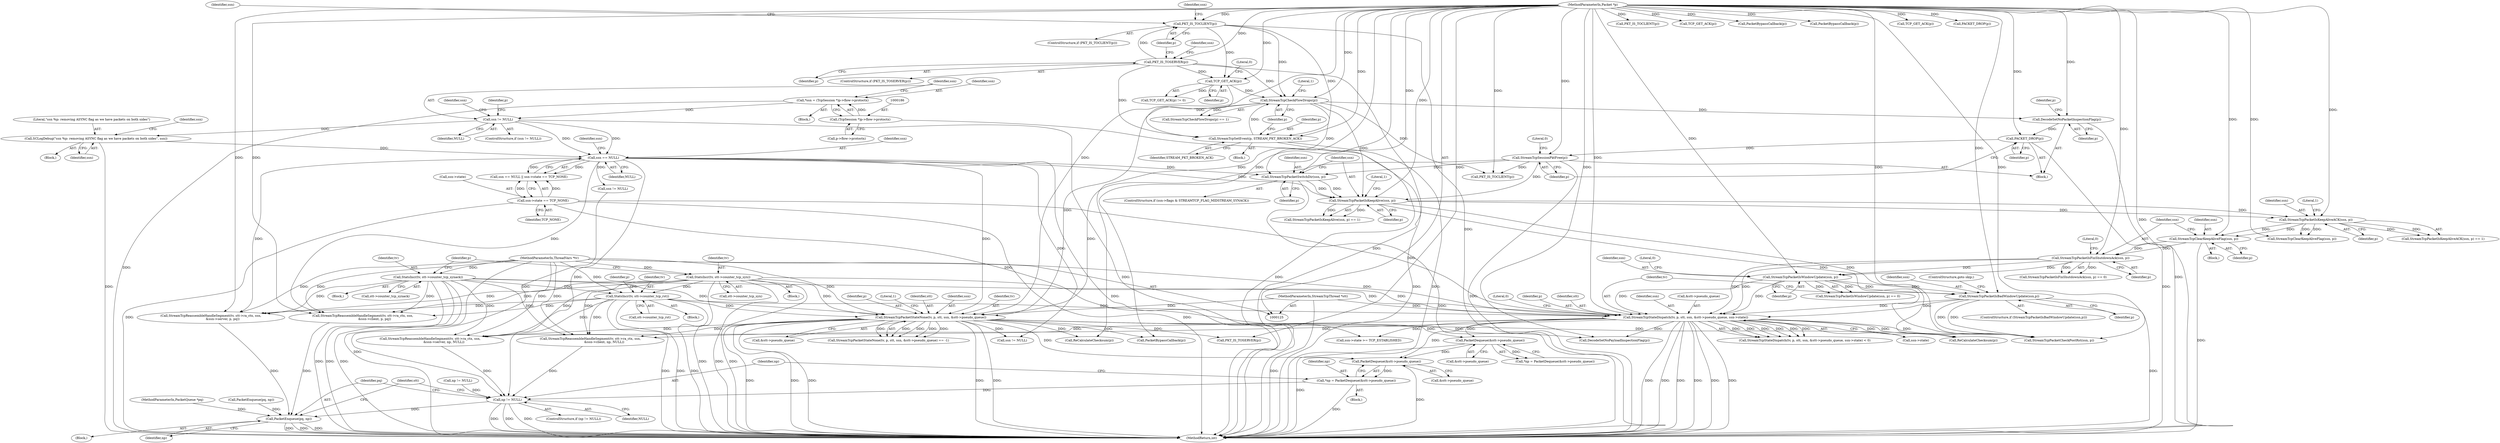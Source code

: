 digraph "0_suricata_843d0b7a10bb45627f94764a6c5d468a24143345@pointer" {
"1000732" [label="(Call,PacketDequeue(&stt->pseudo_queue))"];
"1000549" [label="(Call,PacketDequeue(&stt->pseudo_queue))"];
"1000370" [label="(Call,StreamTcpPacketStateNone(tv, p, stt, ssn, &stt->pseudo_queue))"];
"1000281" [label="(Call,StatsIncr(tv, stt->counter_tcp_synack))"];
"1000126" [label="(MethodParameterIn,ThreadVars *tv)"];
"1000310" [label="(Call,StatsIncr(tv, stt->counter_tcp_rst))"];
"1000296" [label="(Call,StatsIncr(tv, stt->counter_tcp_syn))"];
"1000335" [label="(Call,StreamTcpCheckFlowDrops(p))"];
"1000330" [label="(Call,StreamTcpSetEvent(p, STREAM_PKT_BROKEN_ACK))"];
"1000222" [label="(Call,PKT_IS_TOCLIENT(p))"];
"1000207" [label="(Call,PKT_IS_TOSERVER(p))"];
"1000127" [label="(MethodParameterIn,Packet *p)"];
"1000326" [label="(Call,TCP_GET_ACK(p))"];
"1000353" [label="(Call,StreamTcpSessionPktFree(p))"];
"1000351" [label="(Call,PACKET_DROP(p))"];
"1000345" [label="(Call,DecodeSetNoPacketInspectionFlag(p))"];
"1000128" [label="(MethodParameterIn,StreamTcpThread *stt)"];
"1000359" [label="(Call,ssn == NULL)"];
"1000258" [label="(Call,SCLogDebug(\"ssn %p: removing ASYNC flag as we have packets on both sides\", ssn))"];
"1000193" [label="(Call,ssn != NULL)"];
"1000183" [label="(Call,*ssn = (TcpSession *)p->flow->protoctx)"];
"1000185" [label="(Call,(TcpSession *)p->flow->protoctx)"];
"1000500" [label="(Call,StreamTcpStateDispatch(tv, p, stt, ssn, &stt->pseudo_queue, ssn->state))"];
"1000494" [label="(Call,StreamTcpPacketIsBadWindowUpdate(ssn,p))"];
"1000489" [label="(Call,StreamTcpPacketIsWindowUpdate(ssn, p))"];
"1000483" [label="(Call,StreamTcpPacketIsFinShutdownAck(ssn, p))"];
"1000478" [label="(Call,StreamTcpClearKeepAliveFlag(ssn, p))"];
"1000469" [label="(Call,StreamTcpPacketIsKeepAliveACK(ssn, p))"];
"1000461" [label="(Call,StreamTcpPacketIsKeepAlive(ssn, p))"];
"1000456" [label="(Call,StreamTcpPacketSwitchDir(ssn, p))"];
"1000362" [label="(Call,ssn->state == TCP_NONE)"];
"1000730" [label="(Call,*np = PacketDequeue(&stt->pseudo_queue))"];
"1000738" [label="(Call,np != NULL)"];
"1000742" [label="(Call,PacketEnqueue(pq, np))"];
"1000457" [label="(Identifier,ssn)"];
"1000739" [label="(Identifier,np)"];
"1000730" [label="(Call,*np = PacketDequeue(&stt->pseudo_queue))"];
"1000195" [label="(Identifier,NULL)"];
"1000227" [label="(Identifier,ssn)"];
"1000744" [label="(Identifier,np)"];
"1000351" [label="(Call,PACKET_DROP(p))"];
"1000185" [label="(Call,(TcpSession *)p->flow->protoctx)"];
"1000369" [label="(Call,StreamTcpPacketStateNone(tv, p, stt, ssn, &stt->pseudo_queue) == -1)"];
"1000664" [label="(Call,PKT_IS_TOCLIENT(p))"];
"1000499" [label="(Call,StreamTcpStateDispatch(tv, p, stt, ssn, &stt->pseudo_queue, ssn->state) < 0)"];
"1000373" [label="(Identifier,stt)"];
"1000605" [label="(Call,ReCalculateChecksum(p))"];
"1000345" [label="(Call,DecodeSetNoPacketInspectionFlag(p))"];
"1000328" [label="(Literal,0)"];
"1000395" [label="(Block,)"];
"1000593" [label="(Call,PacketEnqueue(pq, np))"];
"1000461" [label="(Call,StreamTcpPacketIsKeepAlive(ssn, p))"];
"1000413" [label="(Call,TCP_GET_ACK(p))"];
"1000346" [label="(Identifier,p)"];
"1000509" [label="(Call,ssn->state)"];
"1000463" [label="(Identifier,p)"];
"1000497" [label="(ControlStructure,goto skip;)"];
"1000354" [label="(Identifier,p)"];
"1000259" [label="(Literal,\"ssn %p: removing ASYNC flag as we have packets on both sides\")"];
"1000334" [label="(Call,StreamTcpCheckFlowDrops(p) == 1)"];
"1000374" [label="(Identifier,ssn)"];
"1000404" [label="(Call,PKT_IS_TOCLIENT(p))"];
"1000281" [label="(Call,StatsIncr(tv, stt->counter_tcp_synack))"];
"1000305" [label="(Identifier,p)"];
"1000295" [label="(Block,)"];
"1000555" [label="(Call,np != NULL)"];
"1000478" [label="(Call,StreamTcpClearKeepAliveFlag(ssn, p))"];
"1000363" [label="(Call,ssn->state)"];
"1000329" [label="(Block,)"];
"1000207" [label="(Call,PKT_IS_TOSERVER(p))"];
"1000384" [label="(Call,ssn != NULL)"];
"1000482" [label="(Call,StreamTcpPacketIsFinShutdownAck(ssn, p) == 0)"];
"1000375" [label="(Call,&stt->pseudo_queue)"];
"1000547" [label="(Call,*np = PacketDequeue(&stt->pseudo_queue))"];
"1000743" [label="(Identifier,pq)"];
"1000741" [label="(Block,)"];
"1000488" [label="(Call,StreamTcpPacketIsWindowUpdate(ssn, p) == 0)"];
"1000464" [label="(Literal,1)"];
"1000458" [label="(Identifier,p)"];
"1000733" [label="(Call,&stt->pseudo_queue)"];
"1000371" [label="(Identifier,tv)"];
"1000336" [label="(Identifier,p)"];
"1000581" [label="(Call,StreamTcpReassembleHandleSegment(tv, stt->ra_ctx, ssn,\n                            &ssn->server, np, NULL))"];
"1000731" [label="(Identifier,np)"];
"1000550" [label="(Call,&stt->pseudo_queue)"];
"1000512" [label="(Literal,0)"];
"1000501" [label="(Identifier,tv)"];
"1000193" [label="(Call,ssn != NULL)"];
"1000321" [label="(Identifier,p)"];
"1000732" [label="(Call,PacketDequeue(&stt->pseudo_queue))"];
"1000565" [label="(Call,StreamTcpReassembleHandleSegment(tv, stt->ra_ctx, ssn,\n                            &ssn->client, np, NULL))"];
"1000689" [label="(Call,PacketBypassCallback(p))"];
"1000361" [label="(Identifier,NULL)"];
"1000296" [label="(Call,StatsIncr(tv, stt->counter_tcp_syn))"];
"1000496" [label="(Identifier,p)"];
"1000491" [label="(Identifier,p)"];
"1000737" [label="(ControlStructure,if (np != NULL))"];
"1000493" [label="(ControlStructure,if (StreamTcpPacketIsBadWindowUpdate(ssn,p)))"];
"1000366" [label="(Identifier,TCP_NONE)"];
"1000353" [label="(Call,StreamTcpSessionPktFree(p))"];
"1000437" [label="(Call,StreamTcpReassembleHandleSegment(tv, stt->ra_ctx, ssn,\n                        &ssn->client, p, pq))"];
"1000187" [label="(Call,p->flow->protoctx)"];
"1000358" [label="(Call,ssn == NULL || ssn->state == TCP_NONE)"];
"1000337" [label="(Literal,1)"];
"1000494" [label="(Call,StreamTcpPacketIsBadWindowUpdate(ssn,p))"];
"1000462" [label="(Identifier,ssn)"];
"1000326" [label="(Call,TCP_GET_ACK(p))"];
"1000352" [label="(Identifier,p)"];
"1000222" [label="(Call,PKT_IS_TOCLIENT(p))"];
"1000221" [label="(ControlStructure,if (PKT_IS_TOCLIENT(p)))"];
"1000199" [label="(Identifier,ssn)"];
"1000370" [label="(Call,StreamTcpPacketStateNone(tv, p, stt, ssn, &stt->pseudo_queue))"];
"1000359" [label="(Call,ssn == NULL)"];
"1000456" [label="(Call,StreamTcpPacketSwitchDir(ssn, p))"];
"1000194" [label="(Identifier,ssn)"];
"1000474" [label="(Call,StreamTcpClearKeepAliveFlag(ssn, p))"];
"1000130" [label="(Block,)"];
"1000129" [label="(MethodParameterIn,PacketQueue *pq)"];
"1000415" [label="(Call,StreamTcpReassembleHandleSegment(tv, stt->ra_ctx, ssn,\n                        &ssn->server, p, pq))"];
"1000502" [label="(Identifier,p)"];
"1000128" [label="(MethodParameterIn,StreamTcpThread *stt)"];
"1000479" [label="(Identifier,ssn)"];
"1000372" [label="(Identifier,p)"];
"1000280" [label="(Block,)"];
"1000738" [label="(Call,np != NULL)"];
"1000486" [label="(Literal,0)"];
"1000362" [label="(Call,ssn->state == TCP_NONE)"];
"1000330" [label="(Call,StreamTcpSetEvent(p, STREAM_PKT_BROKEN_ACK))"];
"1000325" [label="(Call,TCP_GET_ACK(p) != 0)"];
"1000515" [label="(Call,StreamTcpPacketCheckPostRst(ssn, p))"];
"1000485" [label="(Identifier,p)"];
"1000327" [label="(Identifier,p)"];
"1000298" [label="(Call,stt->counter_tcp_syn)"];
"1000503" [label="(Identifier,stt)"];
"1000206" [label="(ControlStructure,if (PKT_IS_TOSERVER(p)))"];
"1000192" [label="(ControlStructure,if (ssn != NULL))"];
"1000257" [label="(Block,)"];
"1000471" [label="(Identifier,p)"];
"1000549" [label="(Call,PacketDequeue(&stt->pseudo_queue))"];
"1000740" [label="(Identifier,NULL)"];
"1000335" [label="(Call,StreamTcpCheckFlowDrops(p))"];
"1000470" [label="(Identifier,ssn)"];
"1000752" [label="(Call,ReCalculateChecksum(p))"];
"1000356" [label="(Literal,0)"];
"1000127" [label="(MethodParameterIn,Packet *p)"];
"1000495" [label="(Identifier,ssn)"];
"1000715" [label="(Call,PacketBypassCallback(p))"];
"1000338" [label="(Block,)"];
"1000349" [label="(Identifier,p)"];
"1000490" [label="(Identifier,ssn)"];
"1000469" [label="(Call,StreamTcpPacketIsKeepAliveACK(ssn, p))"];
"1000297" [label="(Identifier,tv)"];
"1000126" [label="(MethodParameterIn,ThreadVars *tv)"];
"1000468" [label="(Call,StreamTcpPacketIsKeepAliveACK(ssn, p) == 1)"];
"1000728" [label="(Block,)"];
"1000519" [label="(Call,ssn->state >= TCP_ESTABLISHED)"];
"1000331" [label="(Identifier,p)"];
"1000312" [label="(Call,stt->counter_tcp_rst)"];
"1000531" [label="(Call,ssn != NULL)"];
"1000282" [label="(Identifier,tv)"];
"1000260" [label="(Identifier,ssn)"];
"1000309" [label="(Block,)"];
"1000450" [label="(ControlStructure,if (ssn->flags & STREAMTCP_FLAG_MIDSTREAM_SYNACK))"];
"1000380" [label="(Literal,1)"];
"1000208" [label="(Identifier,p)"];
"1000764" [label="(MethodReturn,int)"];
"1000489" [label="(Call,StreamTcpPacketIsWindowUpdate(ssn, p))"];
"1000504" [label="(Identifier,ssn)"];
"1000271" [label="(Identifier,p)"];
"1000364" [label="(Identifier,ssn)"];
"1000483" [label="(Call,StreamTcpPacketIsFinShutdownAck(ssn, p))"];
"1000360" [label="(Identifier,ssn)"];
"1000472" [label="(Literal,1)"];
"1000311" [label="(Identifier,tv)"];
"1000757" [label="(Call,DecodeSetNoPayloadInspectionFlag(p))"];
"1000627" [label="(Call,PacketBypassCallback(p))"];
"1000239" [label="(Identifier,ssn)"];
"1000654" [label="(Call,PKT_IS_TOSERVER(p))"];
"1000435" [label="(Call,TCP_GET_ACK(p))"];
"1000258" [label="(Call,SCLogDebug(\"ssn %p: removing ASYNC flag as we have packets on both sides\", ssn))"];
"1000724" [label="(Identifier,stt)"];
"1000212" [label="(Identifier,ssn)"];
"1000460" [label="(Call,StreamTcpPacketIsKeepAlive(ssn, p) == 1)"];
"1000505" [label="(Call,&stt->pseudo_queue)"];
"1000310" [label="(Call,StatsIncr(tv, stt->counter_tcp_rst))"];
"1000332" [label="(Identifier,STREAM_PKT_BROKEN_ACK)"];
"1000492" [label="(Literal,0)"];
"1000500" [label="(Call,StreamTcpStateDispatch(tv, p, stt, ssn, &stt->pseudo_queue, ssn->state))"];
"1000480" [label="(Identifier,p)"];
"1000283" [label="(Call,stt->counter_tcp_synack)"];
"1000263" [label="(Identifier,ssn)"];
"1000184" [label="(Identifier,ssn)"];
"1000759" [label="(Call,PACKET_DROP(p))"];
"1000223" [label="(Identifier,p)"];
"1000484" [label="(Identifier,ssn)"];
"1000742" [label="(Call,PacketEnqueue(pq, np))"];
"1000183" [label="(Call,*ssn = (TcpSession *)p->flow->protoctx)"];
"1000732" -> "1000730"  [label="AST: "];
"1000732" -> "1000733"  [label="CFG: "];
"1000733" -> "1000732"  [label="AST: "];
"1000730" -> "1000732"  [label="CFG: "];
"1000732" -> "1000764"  [label="DDG: "];
"1000732" -> "1000730"  [label="DDG: "];
"1000549" -> "1000732"  [label="DDG: "];
"1000370" -> "1000732"  [label="DDG: "];
"1000500" -> "1000732"  [label="DDG: "];
"1000549" -> "1000547"  [label="AST: "];
"1000549" -> "1000550"  [label="CFG: "];
"1000550" -> "1000549"  [label="AST: "];
"1000547" -> "1000549"  [label="CFG: "];
"1000549" -> "1000764"  [label="DDG: "];
"1000549" -> "1000547"  [label="DDG: "];
"1000370" -> "1000549"  [label="DDG: "];
"1000500" -> "1000549"  [label="DDG: "];
"1000370" -> "1000369"  [label="AST: "];
"1000370" -> "1000375"  [label="CFG: "];
"1000371" -> "1000370"  [label="AST: "];
"1000372" -> "1000370"  [label="AST: "];
"1000373" -> "1000370"  [label="AST: "];
"1000374" -> "1000370"  [label="AST: "];
"1000375" -> "1000370"  [label="AST: "];
"1000380" -> "1000370"  [label="CFG: "];
"1000370" -> "1000764"  [label="DDG: "];
"1000370" -> "1000764"  [label="DDG: "];
"1000370" -> "1000764"  [label="DDG: "];
"1000370" -> "1000764"  [label="DDG: "];
"1000370" -> "1000764"  [label="DDG: "];
"1000370" -> "1000369"  [label="DDG: "];
"1000370" -> "1000369"  [label="DDG: "];
"1000370" -> "1000369"  [label="DDG: "];
"1000370" -> "1000369"  [label="DDG: "];
"1000370" -> "1000369"  [label="DDG: "];
"1000281" -> "1000370"  [label="DDG: "];
"1000310" -> "1000370"  [label="DDG: "];
"1000296" -> "1000370"  [label="DDG: "];
"1000126" -> "1000370"  [label="DDG: "];
"1000335" -> "1000370"  [label="DDG: "];
"1000353" -> "1000370"  [label="DDG: "];
"1000127" -> "1000370"  [label="DDG: "];
"1000128" -> "1000370"  [label="DDG: "];
"1000359" -> "1000370"  [label="DDG: "];
"1000370" -> "1000384"  [label="DDG: "];
"1000370" -> "1000565"  [label="DDG: "];
"1000370" -> "1000581"  [label="DDG: "];
"1000370" -> "1000605"  [label="DDG: "];
"1000370" -> "1000627"  [label="DDG: "];
"1000370" -> "1000654"  [label="DDG: "];
"1000370" -> "1000752"  [label="DDG: "];
"1000370" -> "1000757"  [label="DDG: "];
"1000281" -> "1000280"  [label="AST: "];
"1000281" -> "1000283"  [label="CFG: "];
"1000282" -> "1000281"  [label="AST: "];
"1000283" -> "1000281"  [label="AST: "];
"1000305" -> "1000281"  [label="CFG: "];
"1000281" -> "1000764"  [label="DDG: "];
"1000281" -> "1000764"  [label="DDG: "];
"1000281" -> "1000764"  [label="DDG: "];
"1000126" -> "1000281"  [label="DDG: "];
"1000281" -> "1000310"  [label="DDG: "];
"1000281" -> "1000415"  [label="DDG: "];
"1000281" -> "1000437"  [label="DDG: "];
"1000281" -> "1000500"  [label="DDG: "];
"1000281" -> "1000565"  [label="DDG: "];
"1000281" -> "1000581"  [label="DDG: "];
"1000126" -> "1000125"  [label="AST: "];
"1000126" -> "1000764"  [label="DDG: "];
"1000126" -> "1000296"  [label="DDG: "];
"1000126" -> "1000310"  [label="DDG: "];
"1000126" -> "1000415"  [label="DDG: "];
"1000126" -> "1000437"  [label="DDG: "];
"1000126" -> "1000500"  [label="DDG: "];
"1000126" -> "1000565"  [label="DDG: "];
"1000126" -> "1000581"  [label="DDG: "];
"1000310" -> "1000309"  [label="AST: "];
"1000310" -> "1000312"  [label="CFG: "];
"1000311" -> "1000310"  [label="AST: "];
"1000312" -> "1000310"  [label="AST: "];
"1000321" -> "1000310"  [label="CFG: "];
"1000310" -> "1000764"  [label="DDG: "];
"1000310" -> "1000764"  [label="DDG: "];
"1000310" -> "1000764"  [label="DDG: "];
"1000296" -> "1000310"  [label="DDG: "];
"1000310" -> "1000415"  [label="DDG: "];
"1000310" -> "1000437"  [label="DDG: "];
"1000310" -> "1000500"  [label="DDG: "];
"1000310" -> "1000565"  [label="DDG: "];
"1000310" -> "1000581"  [label="DDG: "];
"1000296" -> "1000295"  [label="AST: "];
"1000296" -> "1000298"  [label="CFG: "];
"1000297" -> "1000296"  [label="AST: "];
"1000298" -> "1000296"  [label="AST: "];
"1000305" -> "1000296"  [label="CFG: "];
"1000296" -> "1000764"  [label="DDG: "];
"1000296" -> "1000764"  [label="DDG: "];
"1000296" -> "1000764"  [label="DDG: "];
"1000296" -> "1000415"  [label="DDG: "];
"1000296" -> "1000437"  [label="DDG: "];
"1000296" -> "1000500"  [label="DDG: "];
"1000296" -> "1000565"  [label="DDG: "];
"1000296" -> "1000581"  [label="DDG: "];
"1000335" -> "1000334"  [label="AST: "];
"1000335" -> "1000336"  [label="CFG: "];
"1000336" -> "1000335"  [label="AST: "];
"1000337" -> "1000335"  [label="CFG: "];
"1000335" -> "1000334"  [label="DDG: "];
"1000330" -> "1000335"  [label="DDG: "];
"1000222" -> "1000335"  [label="DDG: "];
"1000207" -> "1000335"  [label="DDG: "];
"1000326" -> "1000335"  [label="DDG: "];
"1000127" -> "1000335"  [label="DDG: "];
"1000335" -> "1000345"  [label="DDG: "];
"1000335" -> "1000404"  [label="DDG: "];
"1000335" -> "1000456"  [label="DDG: "];
"1000335" -> "1000461"  [label="DDG: "];
"1000330" -> "1000329"  [label="AST: "];
"1000330" -> "1000332"  [label="CFG: "];
"1000331" -> "1000330"  [label="AST: "];
"1000332" -> "1000330"  [label="AST: "];
"1000336" -> "1000330"  [label="CFG: "];
"1000330" -> "1000764"  [label="DDG: "];
"1000330" -> "1000764"  [label="DDG: "];
"1000222" -> "1000330"  [label="DDG: "];
"1000207" -> "1000330"  [label="DDG: "];
"1000326" -> "1000330"  [label="DDG: "];
"1000127" -> "1000330"  [label="DDG: "];
"1000222" -> "1000221"  [label="AST: "];
"1000222" -> "1000223"  [label="CFG: "];
"1000223" -> "1000222"  [label="AST: "];
"1000227" -> "1000222"  [label="CFG: "];
"1000239" -> "1000222"  [label="CFG: "];
"1000222" -> "1000764"  [label="DDG: "];
"1000207" -> "1000222"  [label="DDG: "];
"1000127" -> "1000222"  [label="DDG: "];
"1000222" -> "1000326"  [label="DDG: "];
"1000207" -> "1000206"  [label="AST: "];
"1000207" -> "1000208"  [label="CFG: "];
"1000208" -> "1000207"  [label="AST: "];
"1000212" -> "1000207"  [label="CFG: "];
"1000223" -> "1000207"  [label="CFG: "];
"1000207" -> "1000764"  [label="DDG: "];
"1000127" -> "1000207"  [label="DDG: "];
"1000207" -> "1000326"  [label="DDG: "];
"1000127" -> "1000125"  [label="AST: "];
"1000127" -> "1000764"  [label="DDG: "];
"1000127" -> "1000326"  [label="DDG: "];
"1000127" -> "1000345"  [label="DDG: "];
"1000127" -> "1000351"  [label="DDG: "];
"1000127" -> "1000353"  [label="DDG: "];
"1000127" -> "1000404"  [label="DDG: "];
"1000127" -> "1000413"  [label="DDG: "];
"1000127" -> "1000415"  [label="DDG: "];
"1000127" -> "1000435"  [label="DDG: "];
"1000127" -> "1000437"  [label="DDG: "];
"1000127" -> "1000456"  [label="DDG: "];
"1000127" -> "1000461"  [label="DDG: "];
"1000127" -> "1000469"  [label="DDG: "];
"1000127" -> "1000474"  [label="DDG: "];
"1000127" -> "1000478"  [label="DDG: "];
"1000127" -> "1000483"  [label="DDG: "];
"1000127" -> "1000489"  [label="DDG: "];
"1000127" -> "1000494"  [label="DDG: "];
"1000127" -> "1000500"  [label="DDG: "];
"1000127" -> "1000515"  [label="DDG: "];
"1000127" -> "1000605"  [label="DDG: "];
"1000127" -> "1000627"  [label="DDG: "];
"1000127" -> "1000654"  [label="DDG: "];
"1000127" -> "1000664"  [label="DDG: "];
"1000127" -> "1000689"  [label="DDG: "];
"1000127" -> "1000715"  [label="DDG: "];
"1000127" -> "1000752"  [label="DDG: "];
"1000127" -> "1000757"  [label="DDG: "];
"1000127" -> "1000759"  [label="DDG: "];
"1000326" -> "1000325"  [label="AST: "];
"1000326" -> "1000327"  [label="CFG: "];
"1000327" -> "1000326"  [label="AST: "];
"1000328" -> "1000326"  [label="CFG: "];
"1000326" -> "1000325"  [label="DDG: "];
"1000353" -> "1000338"  [label="AST: "];
"1000353" -> "1000354"  [label="CFG: "];
"1000354" -> "1000353"  [label="AST: "];
"1000356" -> "1000353"  [label="CFG: "];
"1000353" -> "1000764"  [label="DDG: "];
"1000351" -> "1000353"  [label="DDG: "];
"1000353" -> "1000404"  [label="DDG: "];
"1000353" -> "1000456"  [label="DDG: "];
"1000353" -> "1000461"  [label="DDG: "];
"1000351" -> "1000338"  [label="AST: "];
"1000351" -> "1000352"  [label="CFG: "];
"1000352" -> "1000351"  [label="AST: "];
"1000354" -> "1000351"  [label="CFG: "];
"1000351" -> "1000764"  [label="DDG: "];
"1000345" -> "1000351"  [label="DDG: "];
"1000345" -> "1000338"  [label="AST: "];
"1000345" -> "1000346"  [label="CFG: "];
"1000346" -> "1000345"  [label="AST: "];
"1000349" -> "1000345"  [label="CFG: "];
"1000345" -> "1000764"  [label="DDG: "];
"1000128" -> "1000125"  [label="AST: "];
"1000128" -> "1000764"  [label="DDG: "];
"1000128" -> "1000500"  [label="DDG: "];
"1000359" -> "1000358"  [label="AST: "];
"1000359" -> "1000361"  [label="CFG: "];
"1000360" -> "1000359"  [label="AST: "];
"1000361" -> "1000359"  [label="AST: "];
"1000364" -> "1000359"  [label="CFG: "];
"1000358" -> "1000359"  [label="CFG: "];
"1000359" -> "1000764"  [label="DDG: "];
"1000359" -> "1000358"  [label="DDG: "];
"1000359" -> "1000358"  [label="DDG: "];
"1000258" -> "1000359"  [label="DDG: "];
"1000193" -> "1000359"  [label="DDG: "];
"1000193" -> "1000359"  [label="DDG: "];
"1000359" -> "1000384"  [label="DDG: "];
"1000359" -> "1000415"  [label="DDG: "];
"1000359" -> "1000437"  [label="DDG: "];
"1000359" -> "1000456"  [label="DDG: "];
"1000359" -> "1000461"  [label="DDG: "];
"1000359" -> "1000531"  [label="DDG: "];
"1000359" -> "1000738"  [label="DDG: "];
"1000258" -> "1000257"  [label="AST: "];
"1000258" -> "1000260"  [label="CFG: "];
"1000259" -> "1000258"  [label="AST: "];
"1000260" -> "1000258"  [label="AST: "];
"1000263" -> "1000258"  [label="CFG: "];
"1000258" -> "1000764"  [label="DDG: "];
"1000193" -> "1000258"  [label="DDG: "];
"1000193" -> "1000192"  [label="AST: "];
"1000193" -> "1000195"  [label="CFG: "];
"1000194" -> "1000193"  [label="AST: "];
"1000195" -> "1000193"  [label="AST: "];
"1000199" -> "1000193"  [label="CFG: "];
"1000271" -> "1000193"  [label="CFG: "];
"1000193" -> "1000764"  [label="DDG: "];
"1000183" -> "1000193"  [label="DDG: "];
"1000183" -> "1000130"  [label="AST: "];
"1000183" -> "1000185"  [label="CFG: "];
"1000184" -> "1000183"  [label="AST: "];
"1000185" -> "1000183"  [label="AST: "];
"1000194" -> "1000183"  [label="CFG: "];
"1000183" -> "1000764"  [label="DDG: "];
"1000185" -> "1000183"  [label="DDG: "];
"1000185" -> "1000187"  [label="CFG: "];
"1000186" -> "1000185"  [label="AST: "];
"1000187" -> "1000185"  [label="AST: "];
"1000185" -> "1000764"  [label="DDG: "];
"1000500" -> "1000499"  [label="AST: "];
"1000500" -> "1000509"  [label="CFG: "];
"1000501" -> "1000500"  [label="AST: "];
"1000502" -> "1000500"  [label="AST: "];
"1000503" -> "1000500"  [label="AST: "];
"1000504" -> "1000500"  [label="AST: "];
"1000505" -> "1000500"  [label="AST: "];
"1000509" -> "1000500"  [label="AST: "];
"1000512" -> "1000500"  [label="CFG: "];
"1000500" -> "1000764"  [label="DDG: "];
"1000500" -> "1000764"  [label="DDG: "];
"1000500" -> "1000764"  [label="DDG: "];
"1000500" -> "1000764"  [label="DDG: "];
"1000500" -> "1000764"  [label="DDG: "];
"1000500" -> "1000764"  [label="DDG: "];
"1000500" -> "1000499"  [label="DDG: "];
"1000500" -> "1000499"  [label="DDG: "];
"1000500" -> "1000499"  [label="DDG: "];
"1000500" -> "1000499"  [label="DDG: "];
"1000500" -> "1000499"  [label="DDG: "];
"1000500" -> "1000499"  [label="DDG: "];
"1000494" -> "1000500"  [label="DDG: "];
"1000494" -> "1000500"  [label="DDG: "];
"1000489" -> "1000500"  [label="DDG: "];
"1000489" -> "1000500"  [label="DDG: "];
"1000483" -> "1000500"  [label="DDG: "];
"1000483" -> "1000500"  [label="DDG: "];
"1000362" -> "1000500"  [label="DDG: "];
"1000500" -> "1000515"  [label="DDG: "];
"1000500" -> "1000515"  [label="DDG: "];
"1000500" -> "1000519"  [label="DDG: "];
"1000500" -> "1000565"  [label="DDG: "];
"1000500" -> "1000581"  [label="DDG: "];
"1000500" -> "1000752"  [label="DDG: "];
"1000500" -> "1000757"  [label="DDG: "];
"1000494" -> "1000493"  [label="AST: "];
"1000494" -> "1000496"  [label="CFG: "];
"1000495" -> "1000494"  [label="AST: "];
"1000496" -> "1000494"  [label="AST: "];
"1000497" -> "1000494"  [label="CFG: "];
"1000501" -> "1000494"  [label="CFG: "];
"1000494" -> "1000764"  [label="DDG: "];
"1000489" -> "1000494"  [label="DDG: "];
"1000489" -> "1000494"  [label="DDG: "];
"1000494" -> "1000515"  [label="DDG: "];
"1000494" -> "1000515"  [label="DDG: "];
"1000489" -> "1000488"  [label="AST: "];
"1000489" -> "1000491"  [label="CFG: "];
"1000490" -> "1000489"  [label="AST: "];
"1000491" -> "1000489"  [label="AST: "];
"1000492" -> "1000489"  [label="CFG: "];
"1000489" -> "1000488"  [label="DDG: "];
"1000489" -> "1000488"  [label="DDG: "];
"1000483" -> "1000489"  [label="DDG: "];
"1000483" -> "1000489"  [label="DDG: "];
"1000483" -> "1000482"  [label="AST: "];
"1000483" -> "1000485"  [label="CFG: "];
"1000484" -> "1000483"  [label="AST: "];
"1000485" -> "1000483"  [label="AST: "];
"1000486" -> "1000483"  [label="CFG: "];
"1000483" -> "1000482"  [label="DDG: "];
"1000483" -> "1000482"  [label="DDG: "];
"1000478" -> "1000483"  [label="DDG: "];
"1000478" -> "1000483"  [label="DDG: "];
"1000478" -> "1000395"  [label="AST: "];
"1000478" -> "1000480"  [label="CFG: "];
"1000479" -> "1000478"  [label="AST: "];
"1000480" -> "1000478"  [label="AST: "];
"1000484" -> "1000478"  [label="CFG: "];
"1000478" -> "1000764"  [label="DDG: "];
"1000469" -> "1000478"  [label="DDG: "];
"1000469" -> "1000478"  [label="DDG: "];
"1000469" -> "1000468"  [label="AST: "];
"1000469" -> "1000471"  [label="CFG: "];
"1000470" -> "1000469"  [label="AST: "];
"1000471" -> "1000469"  [label="AST: "];
"1000472" -> "1000469"  [label="CFG: "];
"1000469" -> "1000468"  [label="DDG: "];
"1000469" -> "1000468"  [label="DDG: "];
"1000461" -> "1000469"  [label="DDG: "];
"1000461" -> "1000469"  [label="DDG: "];
"1000469" -> "1000474"  [label="DDG: "];
"1000469" -> "1000474"  [label="DDG: "];
"1000461" -> "1000460"  [label="AST: "];
"1000461" -> "1000463"  [label="CFG: "];
"1000462" -> "1000461"  [label="AST: "];
"1000463" -> "1000461"  [label="AST: "];
"1000464" -> "1000461"  [label="CFG: "];
"1000461" -> "1000460"  [label="DDG: "];
"1000461" -> "1000460"  [label="DDG: "];
"1000456" -> "1000461"  [label="DDG: "];
"1000456" -> "1000461"  [label="DDG: "];
"1000461" -> "1000515"  [label="DDG: "];
"1000461" -> "1000515"  [label="DDG: "];
"1000456" -> "1000450"  [label="AST: "];
"1000456" -> "1000458"  [label="CFG: "];
"1000457" -> "1000456"  [label="AST: "];
"1000458" -> "1000456"  [label="AST: "];
"1000462" -> "1000456"  [label="CFG: "];
"1000456" -> "1000764"  [label="DDG: "];
"1000362" -> "1000358"  [label="AST: "];
"1000362" -> "1000366"  [label="CFG: "];
"1000363" -> "1000362"  [label="AST: "];
"1000366" -> "1000362"  [label="AST: "];
"1000358" -> "1000362"  [label="CFG: "];
"1000362" -> "1000764"  [label="DDG: "];
"1000362" -> "1000764"  [label="DDG: "];
"1000362" -> "1000358"  [label="DDG: "];
"1000362" -> "1000358"  [label="DDG: "];
"1000362" -> "1000519"  [label="DDG: "];
"1000730" -> "1000728"  [label="AST: "];
"1000731" -> "1000730"  [label="AST: "];
"1000739" -> "1000730"  [label="CFG: "];
"1000730" -> "1000764"  [label="DDG: "];
"1000730" -> "1000738"  [label="DDG: "];
"1000738" -> "1000737"  [label="AST: "];
"1000738" -> "1000740"  [label="CFG: "];
"1000739" -> "1000738"  [label="AST: "];
"1000740" -> "1000738"  [label="AST: "];
"1000724" -> "1000738"  [label="CFG: "];
"1000743" -> "1000738"  [label="CFG: "];
"1000738" -> "1000764"  [label="DDG: "];
"1000738" -> "1000764"  [label="DDG: "];
"1000738" -> "1000764"  [label="DDG: "];
"1000531" -> "1000738"  [label="DDG: "];
"1000555" -> "1000738"  [label="DDG: "];
"1000581" -> "1000738"  [label="DDG: "];
"1000565" -> "1000738"  [label="DDG: "];
"1000738" -> "1000742"  [label="DDG: "];
"1000742" -> "1000741"  [label="AST: "];
"1000742" -> "1000744"  [label="CFG: "];
"1000743" -> "1000742"  [label="AST: "];
"1000744" -> "1000742"  [label="AST: "];
"1000724" -> "1000742"  [label="CFG: "];
"1000742" -> "1000764"  [label="DDG: "];
"1000742" -> "1000764"  [label="DDG: "];
"1000742" -> "1000764"  [label="DDG: "];
"1000593" -> "1000742"  [label="DDG: "];
"1000437" -> "1000742"  [label="DDG: "];
"1000415" -> "1000742"  [label="DDG: "];
"1000129" -> "1000742"  [label="DDG: "];
}
